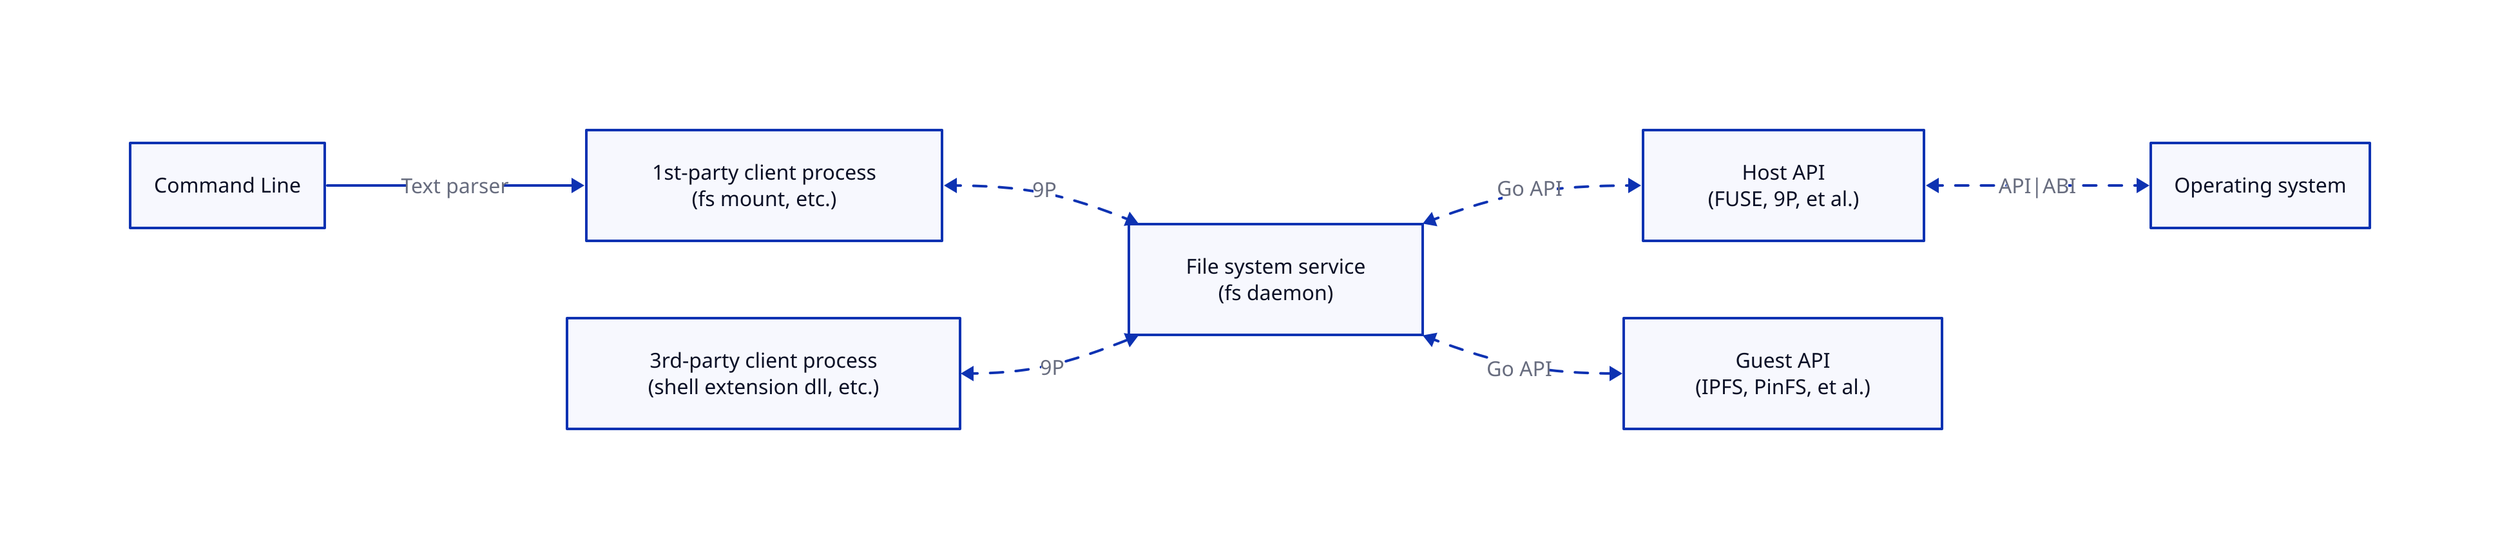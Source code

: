 direction: right
cli: Command Line
fs-process: |
	1st-party client process
	(fs mount, etc.)
|
fs-process.shape: rectangle
ext-process: |
	3rd-party client process
	(shell extension dll, etc.)
|
ext-process.shape: rectangle
fs-daemon: |
	File system service
	(fs daemon)
|
fs-daemon.shape: rectangle

cli -> fs-process: Text parser
fs-process <-> fs-daemon: 9P {
	style.animated:true
}
ext-process <-> fs-daemon: 9P {
	style.animated:true
}
host: |
	Host API
	(FUSE, 9P, et al.)
|
host.shape: rectangle
guest: |
	Guest API
	(IPFS, PinFS, et al.)
|
guest.shape: rectangle
os: Operating system
fs-daemon <-> guest: Go API {
	style.animated: true
}
fs-daemon <-> host: Go API {
	style.animated: true
}
host <-> os: API|ABI {
	style.animated: true
}
